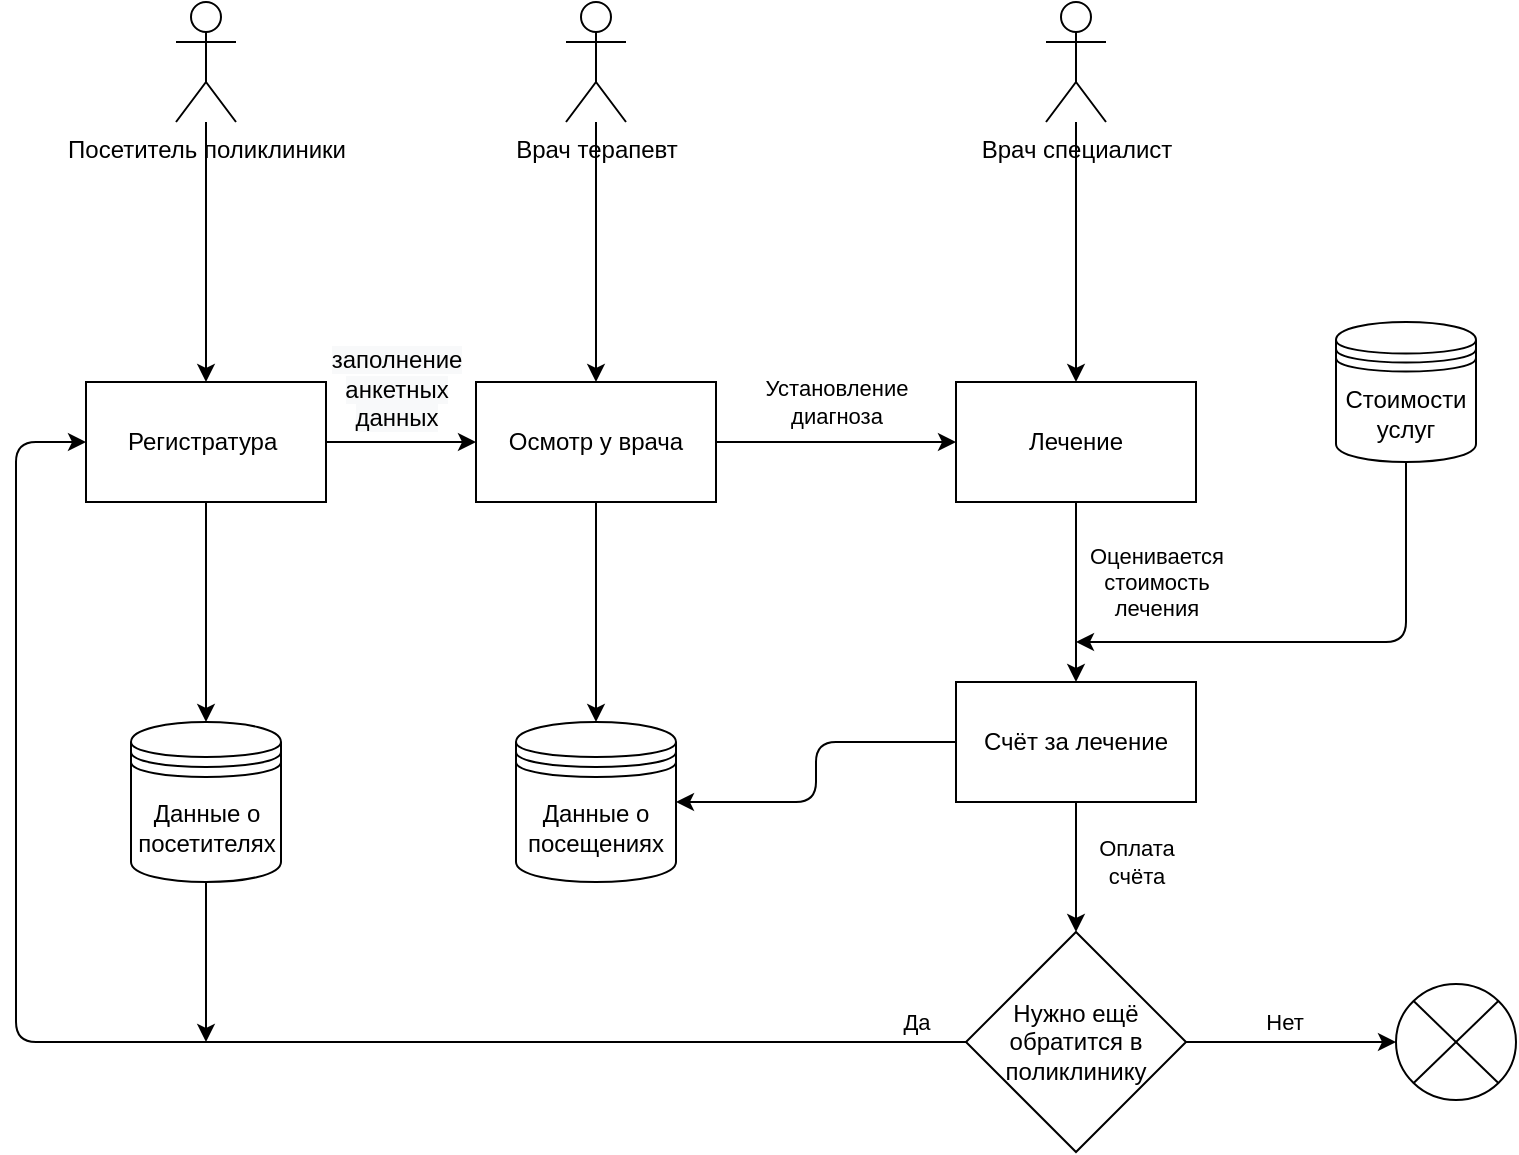 <mxfile version="14.8.1" type="github">
  <diagram id="UygBM5kKuVjlUyiJhRFE" name="Page-1">
    <mxGraphModel dx="1422" dy="794" grid="1" gridSize="10" guides="1" tooltips="1" connect="1" arrows="1" fold="1" page="1" pageScale="1" pageWidth="827" pageHeight="1169" math="0" shadow="0">
      <root>
        <mxCell id="0" />
        <mxCell id="1" parent="0" />
        <mxCell id="cLYWeuXhKagjAMEJx2-7-1" value="Посетитель поликлиники" style="shape=umlActor;verticalLabelPosition=bottom;verticalAlign=top;html=1;outlineConnect=0;" vertex="1" parent="1">
          <mxGeometry x="120" y="120" width="30" height="60" as="geometry" />
        </mxCell>
        <mxCell id="cLYWeuXhKagjAMEJx2-7-3" value="Регистратура&amp;nbsp;" style="rounded=0;whiteSpace=wrap;html=1;" vertex="1" parent="1">
          <mxGeometry x="75" y="310" width="120" height="60" as="geometry" />
        </mxCell>
        <mxCell id="cLYWeuXhKagjAMEJx2-7-4" value="&lt;br&gt;&lt;br&gt;&lt;span style=&quot;color: rgb(0 , 0 , 0) ; font-family: &amp;#34;helvetica&amp;#34; ; font-size: 12px ; font-style: normal ; font-weight: 400 ; letter-spacing: normal ; text-align: center ; text-indent: 0px ; text-transform: none ; word-spacing: 0px ; background-color: rgb(248 , 249 , 250) ; display: inline ; float: none&quot;&gt;заполнение &lt;br&gt;анкетных &lt;br&gt;данных&lt;/span&gt;&lt;br&gt;" style="endArrow=classic;html=1;entryX=0.5;entryY=0;entryDx=0;entryDy=0;" edge="1" parent="1" source="cLYWeuXhKagjAMEJx2-7-1" target="cLYWeuXhKagjAMEJx2-7-3">
          <mxGeometry x="0.846" y="95" width="50" height="50" relative="1" as="geometry">
            <mxPoint x="170" y="280" as="sourcePoint" />
            <mxPoint x="220" y="230" as="targetPoint" />
            <mxPoint as="offset" />
          </mxGeometry>
        </mxCell>
        <mxCell id="cLYWeuXhKagjAMEJx2-7-5" value="Данные о посетителях" style="shape=datastore;whiteSpace=wrap;html=1;" vertex="1" parent="1">
          <mxGeometry x="97.5" y="480" width="75" height="80" as="geometry" />
        </mxCell>
        <mxCell id="cLYWeuXhKagjAMEJx2-7-6" value="" style="endArrow=classic;html=1;exitX=0.5;exitY=1;exitDx=0;exitDy=0;entryX=0.5;entryY=0;entryDx=0;entryDy=0;" edge="1" parent="1" source="cLYWeuXhKagjAMEJx2-7-3" target="cLYWeuXhKagjAMEJx2-7-5">
          <mxGeometry width="50" height="50" relative="1" as="geometry">
            <mxPoint x="210" y="460" as="sourcePoint" />
            <mxPoint x="260" y="410" as="targetPoint" />
          </mxGeometry>
        </mxCell>
        <mxCell id="cLYWeuXhKagjAMEJx2-7-7" value="" style="endArrow=classic;html=1;exitX=1;exitY=0.5;exitDx=0;exitDy=0;entryX=0;entryY=0.5;entryDx=0;entryDy=0;" edge="1" parent="1" source="cLYWeuXhKagjAMEJx2-7-3" target="cLYWeuXhKagjAMEJx2-7-8">
          <mxGeometry width="50" height="50" relative="1" as="geometry">
            <mxPoint x="310" y="400" as="sourcePoint" />
            <mxPoint x="360" y="340" as="targetPoint" />
          </mxGeometry>
        </mxCell>
        <mxCell id="cLYWeuXhKagjAMEJx2-7-8" value="Осмотр у врача" style="rounded=0;whiteSpace=wrap;html=1;" vertex="1" parent="1">
          <mxGeometry x="270" y="310" width="120" height="60" as="geometry" />
        </mxCell>
        <mxCell id="cLYWeuXhKagjAMEJx2-7-9" value="Установление&lt;br&gt;диагноза" style="endArrow=classic;html=1;exitX=1;exitY=0.5;exitDx=0;exitDy=0;entryX=0;entryY=0.5;entryDx=0;entryDy=0;" edge="1" parent="1" source="cLYWeuXhKagjAMEJx2-7-8" target="cLYWeuXhKagjAMEJx2-7-10">
          <mxGeometry y="20" width="50" height="50" relative="1" as="geometry">
            <mxPoint x="500" y="410" as="sourcePoint" />
            <mxPoint x="460" y="380" as="targetPoint" />
            <mxPoint as="offset" />
          </mxGeometry>
        </mxCell>
        <mxCell id="cLYWeuXhKagjAMEJx2-7-10" value="Лечение" style="rounded=0;whiteSpace=wrap;html=1;" vertex="1" parent="1">
          <mxGeometry x="510" y="310" width="120" height="60" as="geometry" />
        </mxCell>
        <mxCell id="cLYWeuXhKagjAMEJx2-7-11" value="Оценивается &lt;br&gt;стоимость &lt;br&gt;лечения" style="endArrow=classic;html=1;exitX=0.5;exitY=1;exitDx=0;exitDy=0;entryX=0.5;entryY=0;entryDx=0;entryDy=0;" edge="1" parent="1" source="cLYWeuXhKagjAMEJx2-7-10" target="cLYWeuXhKagjAMEJx2-7-12">
          <mxGeometry x="-0.111" y="40" width="50" height="50" relative="1" as="geometry">
            <mxPoint x="510" y="480" as="sourcePoint" />
            <mxPoint x="550" y="450" as="targetPoint" />
            <mxPoint as="offset" />
          </mxGeometry>
        </mxCell>
        <mxCell id="cLYWeuXhKagjAMEJx2-7-12" value="Счёт за лечение" style="rounded=0;whiteSpace=wrap;html=1;" vertex="1" parent="1">
          <mxGeometry x="510" y="460" width="120" height="60" as="geometry" />
        </mxCell>
        <mxCell id="cLYWeuXhKagjAMEJx2-7-17" value="" style="endArrow=classic;html=1;exitX=0.5;exitY=1;exitDx=0;exitDy=0;entryX=0.5;entryY=0;entryDx=0;entryDy=0;" edge="1" parent="1" source="cLYWeuXhKagjAMEJx2-7-12" target="cLYWeuXhKagjAMEJx2-7-19">
          <mxGeometry width="50" height="50" relative="1" as="geometry">
            <mxPoint x="600" y="600" as="sourcePoint" />
            <mxPoint x="570" y="600" as="targetPoint" />
            <Array as="points">
              <mxPoint x="570" y="585" />
            </Array>
          </mxGeometry>
        </mxCell>
        <mxCell id="cLYWeuXhKagjAMEJx2-7-34" value="Оплата &lt;br&gt;счёта" style="edgeLabel;html=1;align=center;verticalAlign=middle;resizable=0;points=[];" vertex="1" connectable="0" parent="cLYWeuXhKagjAMEJx2-7-17">
          <mxGeometry x="-0.354" y="-1" relative="1" as="geometry">
            <mxPoint x="31" y="9" as="offset" />
          </mxGeometry>
        </mxCell>
        <mxCell id="cLYWeuXhKagjAMEJx2-7-18" value="" style="shape=sumEllipse;perimeter=ellipsePerimeter;whiteSpace=wrap;html=1;backgroundOutline=1;" vertex="1" parent="1">
          <mxGeometry x="730" y="611" width="60" height="58" as="geometry" />
        </mxCell>
        <mxCell id="cLYWeuXhKagjAMEJx2-7-19" value="Нужно ещё обратится в поликлинику" style="rhombus;whiteSpace=wrap;html=1;" vertex="1" parent="1">
          <mxGeometry x="515" y="585" width="110" height="110" as="geometry" />
        </mxCell>
        <mxCell id="cLYWeuXhKagjAMEJx2-7-20" value="Нет" style="endArrow=classic;html=1;exitX=1;exitY=0.5;exitDx=0;exitDy=0;entryX=0;entryY=0.5;entryDx=0;entryDy=0;" edge="1" parent="1" source="cLYWeuXhKagjAMEJx2-7-19" target="cLYWeuXhKagjAMEJx2-7-18">
          <mxGeometry x="-0.067" y="10" width="50" height="50" relative="1" as="geometry">
            <mxPoint x="640" y="780" as="sourcePoint" />
            <mxPoint x="690" y="730" as="targetPoint" />
            <mxPoint as="offset" />
          </mxGeometry>
        </mxCell>
        <mxCell id="cLYWeuXhKagjAMEJx2-7-21" value="" style="endArrow=classic;html=1;exitX=0;exitY=0.5;exitDx=0;exitDy=0;entryX=0;entryY=0.5;entryDx=0;entryDy=0;" edge="1" parent="1" source="cLYWeuXhKagjAMEJx2-7-19" target="cLYWeuXhKagjAMEJx2-7-3">
          <mxGeometry width="50" height="50" relative="1" as="geometry">
            <mxPoint x="440" y="600" as="sourcePoint" />
            <mxPoint x="490" y="550" as="targetPoint" />
            <Array as="points">
              <mxPoint x="40" y="640" />
              <mxPoint x="40" y="340" />
            </Array>
          </mxGeometry>
        </mxCell>
        <mxCell id="cLYWeuXhKagjAMEJx2-7-22" value="Да" style="edgeLabel;html=1;align=center;verticalAlign=middle;resizable=0;points=[];" vertex="1" connectable="0" parent="cLYWeuXhKagjAMEJx2-7-21">
          <mxGeometry x="-0.78" y="2" relative="1" as="geometry">
            <mxPoint x="64" y="-12" as="offset" />
          </mxGeometry>
        </mxCell>
        <mxCell id="cLYWeuXhKagjAMEJx2-7-25" value="Стоимости услуг" style="shape=datastore;whiteSpace=wrap;html=1;" vertex="1" parent="1">
          <mxGeometry x="700" y="280" width="70" height="70" as="geometry" />
        </mxCell>
        <mxCell id="cLYWeuXhKagjAMEJx2-7-26" value="" style="endArrow=classic;html=1;exitX=0.5;exitY=1;exitDx=0;exitDy=0;" edge="1" parent="1" source="cLYWeuXhKagjAMEJx2-7-25">
          <mxGeometry width="50" height="50" relative="1" as="geometry">
            <mxPoint x="770" y="540" as="sourcePoint" />
            <mxPoint x="570" y="440" as="targetPoint" />
            <Array as="points">
              <mxPoint x="735" y="440" />
            </Array>
          </mxGeometry>
        </mxCell>
        <mxCell id="cLYWeuXhKagjAMEJx2-7-27" value="" style="endArrow=classic;html=1;exitX=0.5;exitY=1;exitDx=0;exitDy=0;" edge="1" parent="1" source="cLYWeuXhKagjAMEJx2-7-5">
          <mxGeometry width="50" height="50" relative="1" as="geometry">
            <mxPoint x="250" y="640" as="sourcePoint" />
            <mxPoint x="135" y="640" as="targetPoint" />
          </mxGeometry>
        </mxCell>
        <mxCell id="cLYWeuXhKagjAMEJx2-7-28" value="Врач специалист" style="shape=umlActor;verticalLabelPosition=bottom;verticalAlign=top;html=1;outlineConnect=0;" vertex="1" parent="1">
          <mxGeometry x="555" y="120" width="30" height="60" as="geometry" />
        </mxCell>
        <mxCell id="cLYWeuXhKagjAMEJx2-7-29" value="" style="endArrow=classic;html=1;entryX=0.5;entryY=0;entryDx=0;entryDy=0;" edge="1" parent="1" source="cLYWeuXhKagjAMEJx2-7-28" target="cLYWeuXhKagjAMEJx2-7-10">
          <mxGeometry width="50" height="50" relative="1" as="geometry">
            <mxPoint x="500" y="270" as="sourcePoint" />
            <mxPoint x="580" y="210" as="targetPoint" />
          </mxGeometry>
        </mxCell>
        <mxCell id="cLYWeuXhKagjAMEJx2-7-32" value="Врач терапевт" style="shape=umlActor;verticalLabelPosition=bottom;verticalAlign=top;html=1;outlineConnect=0;" vertex="1" parent="1">
          <mxGeometry x="315" y="120" width="30" height="60" as="geometry" />
        </mxCell>
        <mxCell id="cLYWeuXhKagjAMEJx2-7-33" value="" style="endArrow=classic;html=1;entryX=0.5;entryY=0;entryDx=0;entryDy=0;" edge="1" parent="1" source="cLYWeuXhKagjAMEJx2-7-32" target="cLYWeuXhKagjAMEJx2-7-8">
          <mxGeometry width="50" height="50" relative="1" as="geometry">
            <mxPoint x="380" y="280" as="sourcePoint" />
            <mxPoint x="430" y="230" as="targetPoint" />
          </mxGeometry>
        </mxCell>
        <mxCell id="cLYWeuXhKagjAMEJx2-7-35" value="Данные о посещениях" style="shape=datastore;whiteSpace=wrap;html=1;" vertex="1" parent="1">
          <mxGeometry x="290" y="480" width="80" height="80" as="geometry" />
        </mxCell>
        <mxCell id="cLYWeuXhKagjAMEJx2-7-36" value="" style="endArrow=classic;html=1;exitX=0.5;exitY=1;exitDx=0;exitDy=0;entryX=0.5;entryY=0;entryDx=0;entryDy=0;" edge="1" parent="1" source="cLYWeuXhKagjAMEJx2-7-8" target="cLYWeuXhKagjAMEJx2-7-35">
          <mxGeometry width="50" height="50" relative="1" as="geometry">
            <mxPoint x="370" y="490" as="sourcePoint" />
            <mxPoint x="420" y="440" as="targetPoint" />
          </mxGeometry>
        </mxCell>
        <mxCell id="cLYWeuXhKagjAMEJx2-7-37" value="" style="endArrow=classic;html=1;exitX=0;exitY=0.5;exitDx=0;exitDy=0;entryX=1;entryY=0.5;entryDx=0;entryDy=0;" edge="1" parent="1" source="cLYWeuXhKagjAMEJx2-7-12" target="cLYWeuXhKagjAMEJx2-7-35">
          <mxGeometry width="50" height="50" relative="1" as="geometry">
            <mxPoint x="500" y="460" as="sourcePoint" />
            <mxPoint x="550" y="410" as="targetPoint" />
            <Array as="points">
              <mxPoint x="440" y="490" />
              <mxPoint x="440" y="520" />
            </Array>
          </mxGeometry>
        </mxCell>
      </root>
    </mxGraphModel>
  </diagram>
</mxfile>
